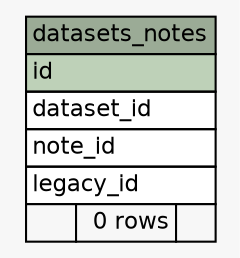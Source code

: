 // dot 2.36.0 on Mac OS X 10.10
// SchemaSpy rev 590
digraph "datasets_notes" {
  graph [
    rankdir="RL"
    bgcolor="#f7f7f7"
    nodesep="0.18"
    ranksep="0.46"
    fontname="Helvetica"
    fontsize="11"
  ];
  node [
    fontname="Helvetica"
    fontsize="11"
    shape="plaintext"
  ];
  edge [
    arrowsize="0.8"
  ];
  "datasets_notes" [
    label=<
    <TABLE BORDER="0" CELLBORDER="1" CELLSPACING="0" BGCOLOR="#ffffff">
      <TR><TD COLSPAN="3" BGCOLOR="#9bab96" ALIGN="CENTER">datasets_notes</TD></TR>
      <TR><TD PORT="id" COLSPAN="3" BGCOLOR="#bed1b8" ALIGN="LEFT">id</TD></TR>
      <TR><TD PORT="dataset_id" COLSPAN="3" ALIGN="LEFT">dataset_id</TD></TR>
      <TR><TD PORT="note_id" COLSPAN="3" ALIGN="LEFT">note_id</TD></TR>
      <TR><TD PORT="legacy_id" COLSPAN="3" ALIGN="LEFT">legacy_id</TD></TR>
      <TR><TD ALIGN="LEFT" BGCOLOR="#f7f7f7">  </TD><TD ALIGN="RIGHT" BGCOLOR="#f7f7f7">0 rows</TD><TD ALIGN="RIGHT" BGCOLOR="#f7f7f7">  </TD></TR>
    </TABLE>>
    URL="tables/datasets_notes.html"
    tooltip="datasets_notes"
  ];
}
